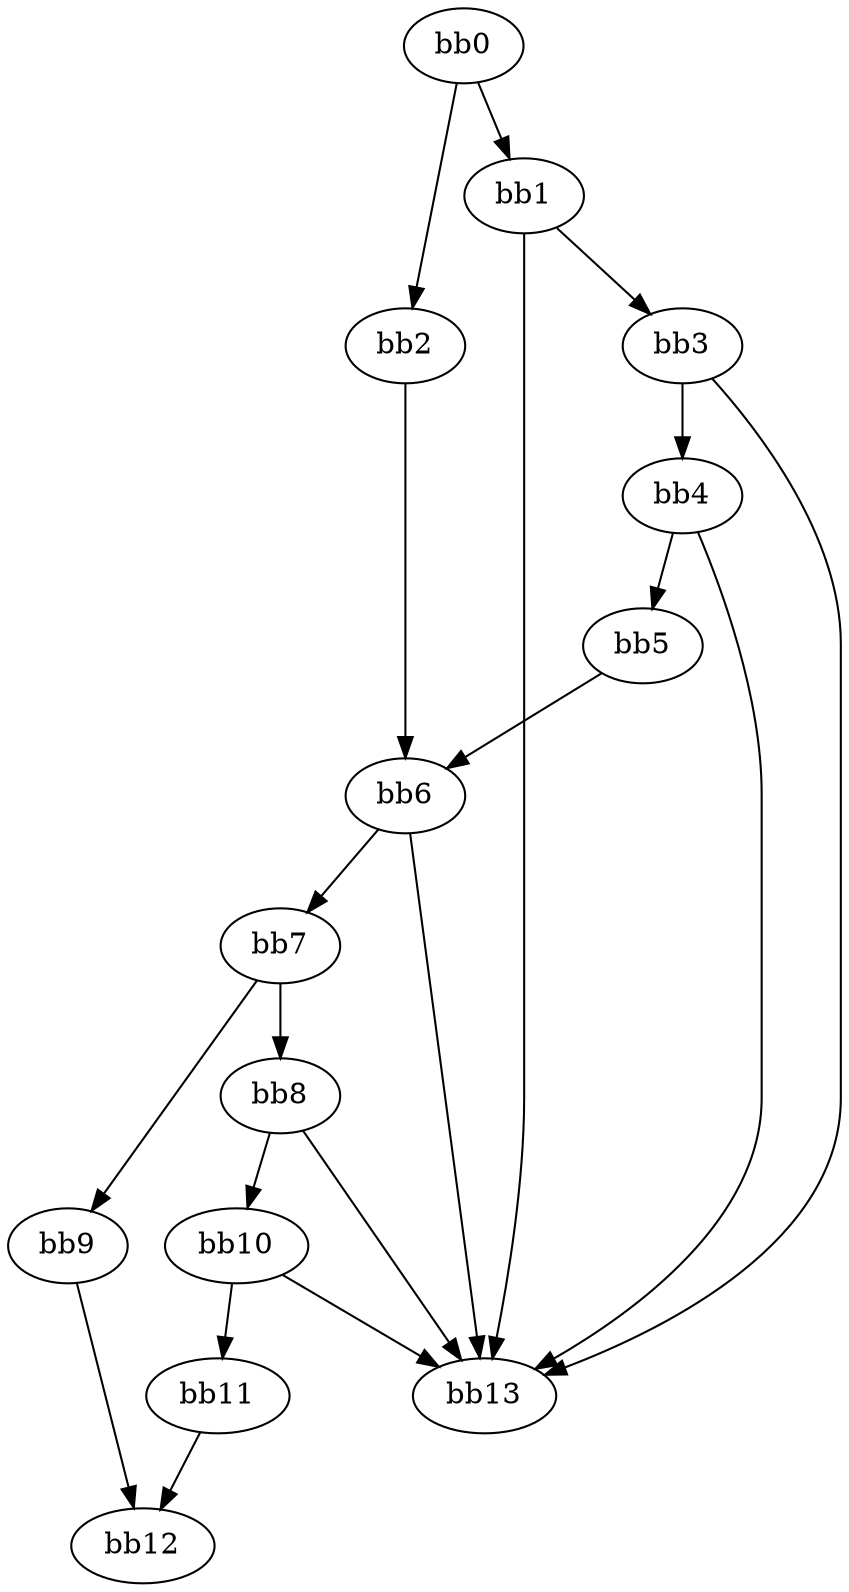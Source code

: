 digraph {
    0 [ label = "bb0\l" ]
    1 [ label = "bb1\l" ]
    2 [ label = "bb2\l" ]
    3 [ label = "bb3\l" ]
    4 [ label = "bb4\l" ]
    5 [ label = "bb5\l" ]
    6 [ label = "bb6\l" ]
    7 [ label = "bb7\l" ]
    8 [ label = "bb8\l" ]
    9 [ label = "bb9\l" ]
    10 [ label = "bb10\l" ]
    11 [ label = "bb11\l" ]
    12 [ label = "bb12\l" ]
    13 [ label = "bb13\l" ]
    0 -> 1 [ ]
    0 -> 2 [ ]
    1 -> 3 [ ]
    1 -> 13 [ ]
    2 -> 6 [ ]
    3 -> 4 [ ]
    3 -> 13 [ ]
    4 -> 5 [ ]
    4 -> 13 [ ]
    5 -> 6 [ ]
    6 -> 7 [ ]
    6 -> 13 [ ]
    7 -> 8 [ ]
    7 -> 9 [ ]
    8 -> 10 [ ]
    8 -> 13 [ ]
    9 -> 12 [ ]
    10 -> 11 [ ]
    10 -> 13 [ ]
    11 -> 12 [ ]
}


